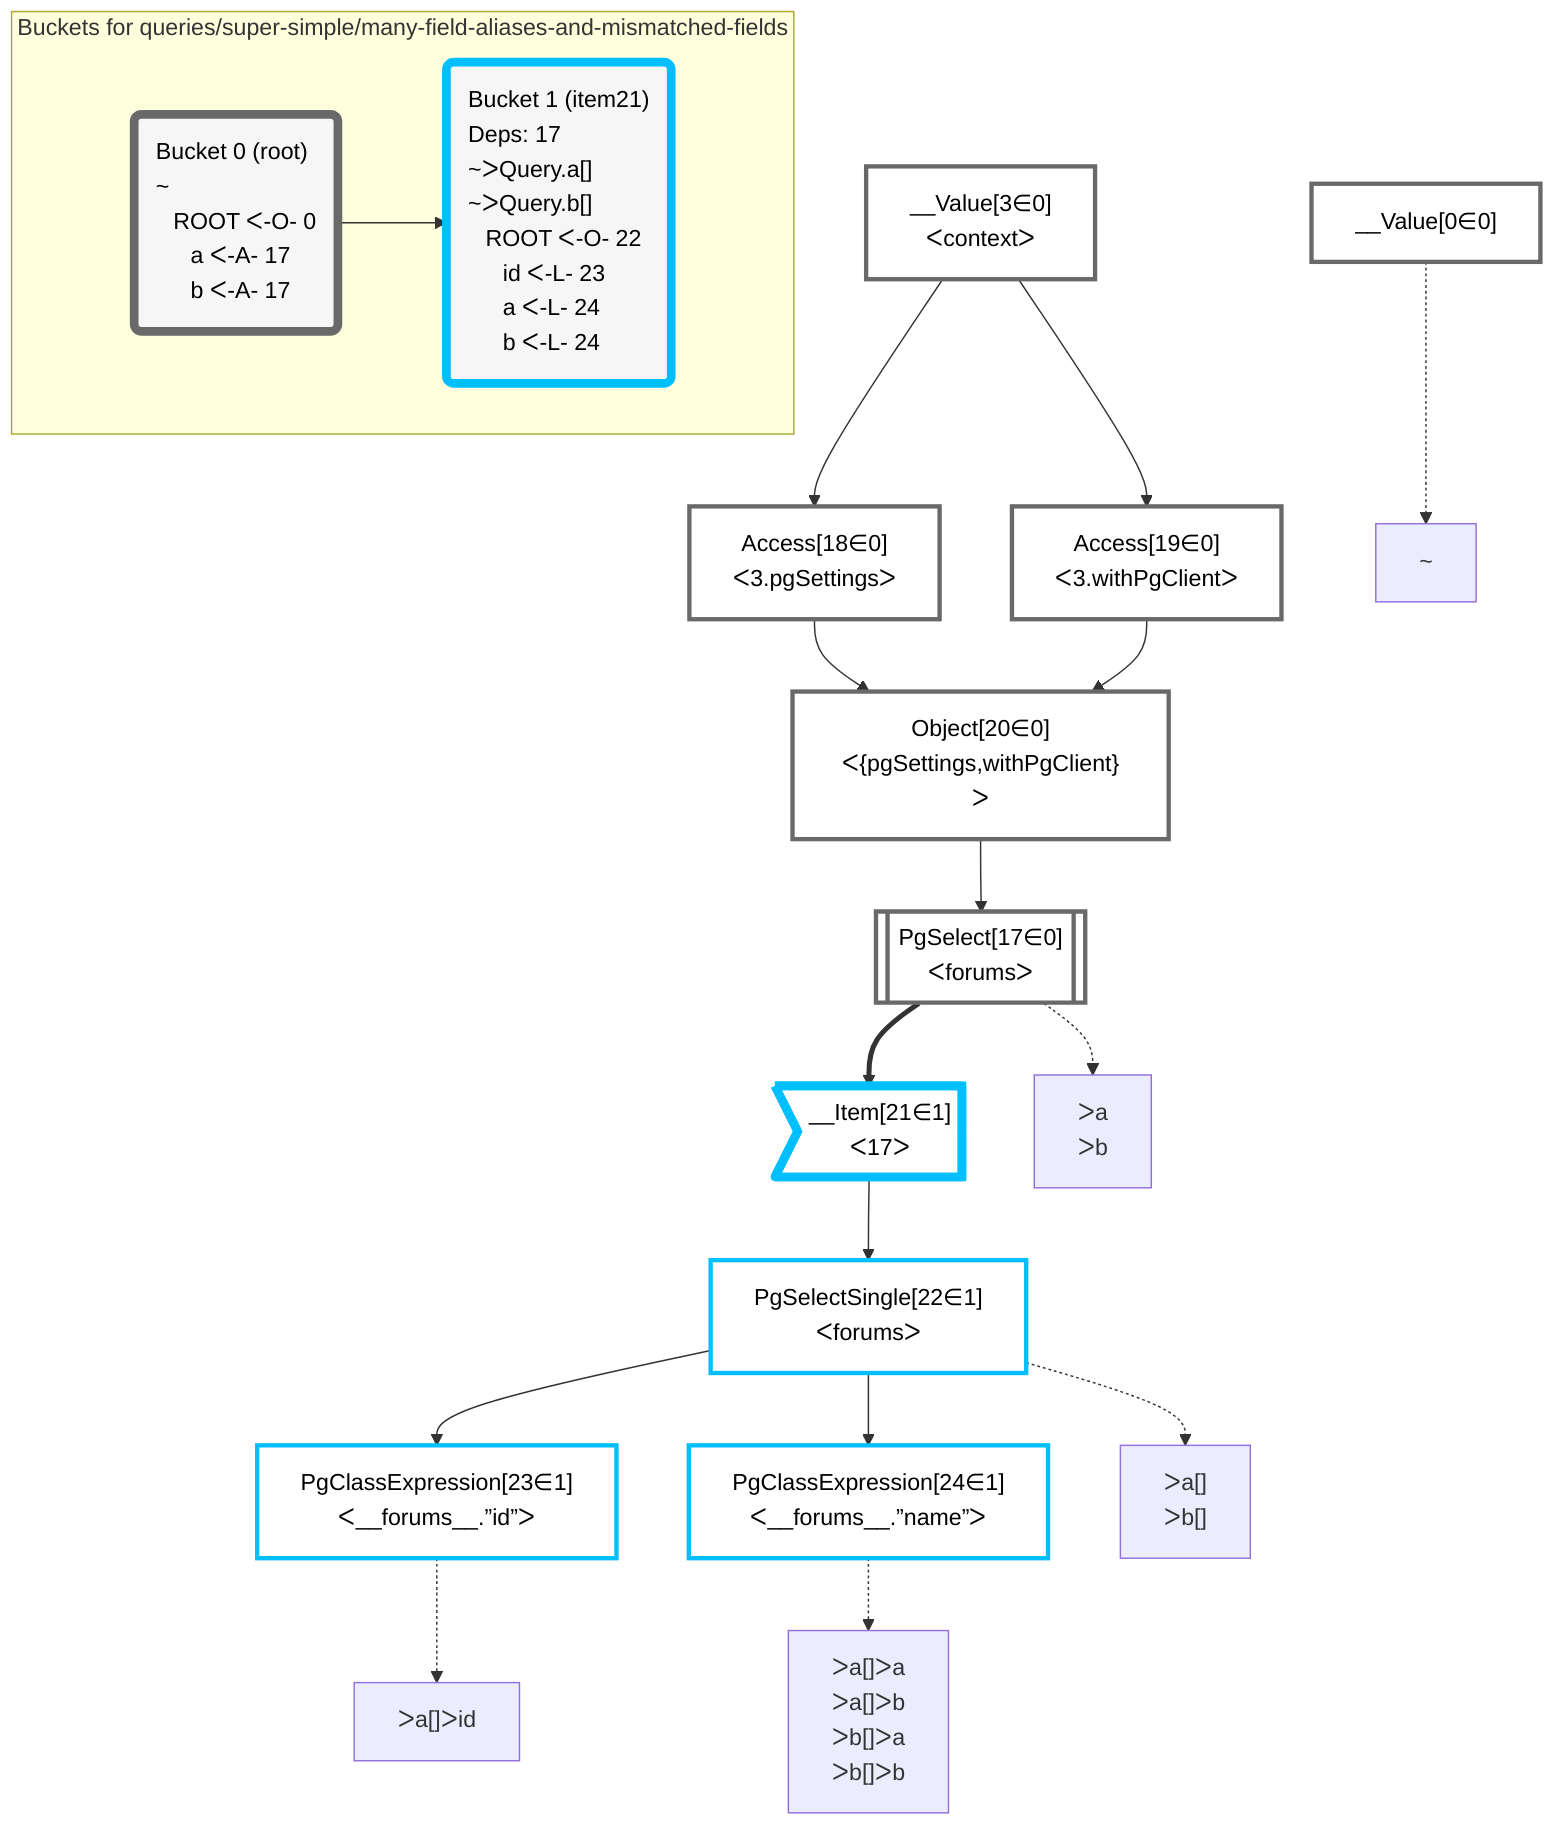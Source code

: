 graph TD
    classDef path fill:#eee,stroke:#000,color:#000
    classDef plan fill:#fff,stroke-width:3px,color:#000
    classDef itemplan fill:#fff,stroke-width:6px,color:#000
    classDef sideeffectplan fill:#f00,stroke-width:6px,color:#000
    classDef bucket fill:#f6f6f6,color:#000,stroke-width:6px,text-align:left


    %% define plans
    __Value0["__Value[0∈0]"]:::plan
    __Value3["__Value[3∈0]<br />ᐸcontextᐳ"]:::plan
    Access18["Access[18∈0]<br />ᐸ3.pgSettingsᐳ"]:::plan
    Access19["Access[19∈0]<br />ᐸ3.withPgClientᐳ"]:::plan
    Object20["Object[20∈0]<br />ᐸ{pgSettings,withPgClient}ᐳ"]:::plan
    PgSelect17[["PgSelect[17∈0]<br />ᐸforumsᐳ"]]:::plan
    __Item21>"__Item[21∈1]<br />ᐸ17ᐳ"]:::itemplan
    PgSelectSingle22["PgSelectSingle[22∈1]<br />ᐸforumsᐳ"]:::plan
    PgClassExpression23["PgClassExpression[23∈1]<br />ᐸ__forums__.”id”ᐳ"]:::plan
    PgClassExpression24["PgClassExpression[24∈1]<br />ᐸ__forums__.”name”ᐳ"]:::plan

    %% plan dependencies
    __Value3 --> Access18
    __Value3 --> Access19
    Access18 & Access19 --> Object20
    Object20 --> PgSelect17
    PgSelect17 ==> __Item21
    __Item21 --> PgSelectSingle22
    PgSelectSingle22 --> PgClassExpression23
    PgSelectSingle22 --> PgClassExpression24

    %% plan-to-path relationships
    P0["~"]
    __Value0 -.-> P0
    P17["ᐳa<br />ᐳb"]
    PgSelect17 -.-> P17
    P22["ᐳa[]<br />ᐳb[]"]
    PgSelectSingle22 -.-> P22
    P23["ᐳa[]ᐳid"]
    PgClassExpression23 -.-> P23
    P24["ᐳa[]ᐳa<br />ᐳa[]ᐳb<br />ᐳb[]ᐳa<br />ᐳb[]ᐳb"]
    PgClassExpression24 -.-> P24

    subgraph "Buckets for queries/super-simple/many-field-aliases-and-mismatched-fields"
    Bucket0("Bucket 0 (root)<br />~<br />⠀ROOT ᐸ-O- 0<br />⠀⠀a ᐸ-A- 17<br />⠀⠀b ᐸ-A- 17"):::bucket
    classDef bucket0 stroke:#696969
    class Bucket0,__Value0,__Value3,PgSelect17,Access18,Access19,Object20 bucket0
    Bucket1("Bucket 1 (item21)<br />Deps: 17<br />~ᐳQuery.a[]<br />~ᐳQuery.b[]<br />⠀ROOT ᐸ-O- 22<br />⠀⠀id ᐸ-L- 23<br />⠀⠀a ᐸ-L- 24<br />⠀⠀b ᐸ-L- 24"):::bucket
    classDef bucket1 stroke:#00bfff
    class Bucket1,__Item21,PgSelectSingle22,PgClassExpression23,PgClassExpression24 bucket1
    Bucket0 --> Bucket1
    end